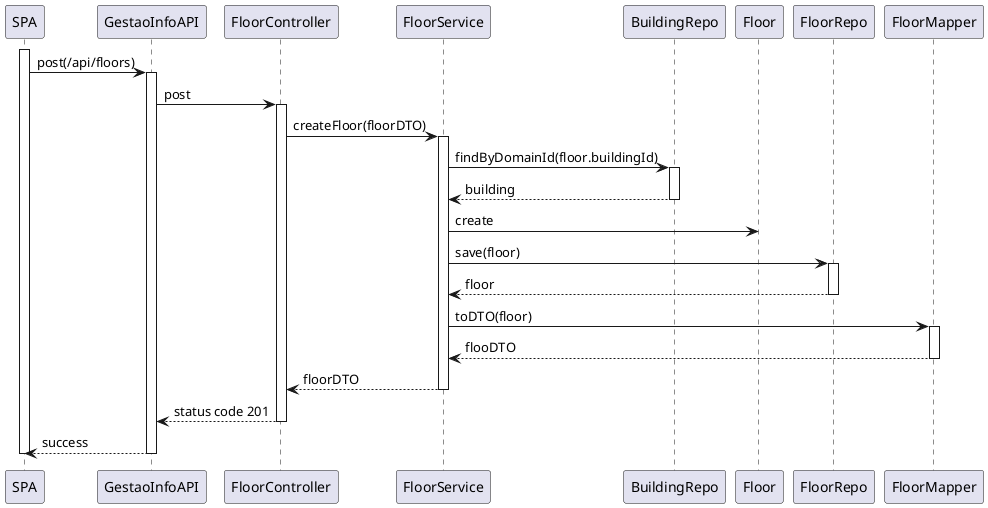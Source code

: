 @startuml

activate SPA
SPA -> GestaoInfoAPI : post(/api/floors)
activate GestaoInfoAPI

GestaoInfoAPI -> FloorController : post
activate FloorController

FloorController -> FloorService : createFloor(floorDTO)
activate FloorService

FloorService -> BuildingRepo : findByDomainId(floor.buildingId)
activate BuildingRepo

BuildingRepo --> FloorService : building
deactivate BuildingRepo

FloorService -> Floor : create

FloorService -> FloorRepo : save(floor)
activate FloorRepo

FloorRepo --> FloorService : floor
deactivate FloorRepo

FloorService -> FloorMapper : toDTO(floor)
activate FloorMapper

FloorMapper --> FloorService : flooDTO
deactivate FloorMapper

FloorService --> FloorController : floorDTO
deactivate FloorService

FloorController --> GestaoInfoAPI : status code 201
deactivate FloorController

GestaoInfoAPI --> SPA : success
deactivate GestaoInfoAPI

deactivate SPA

@enduml